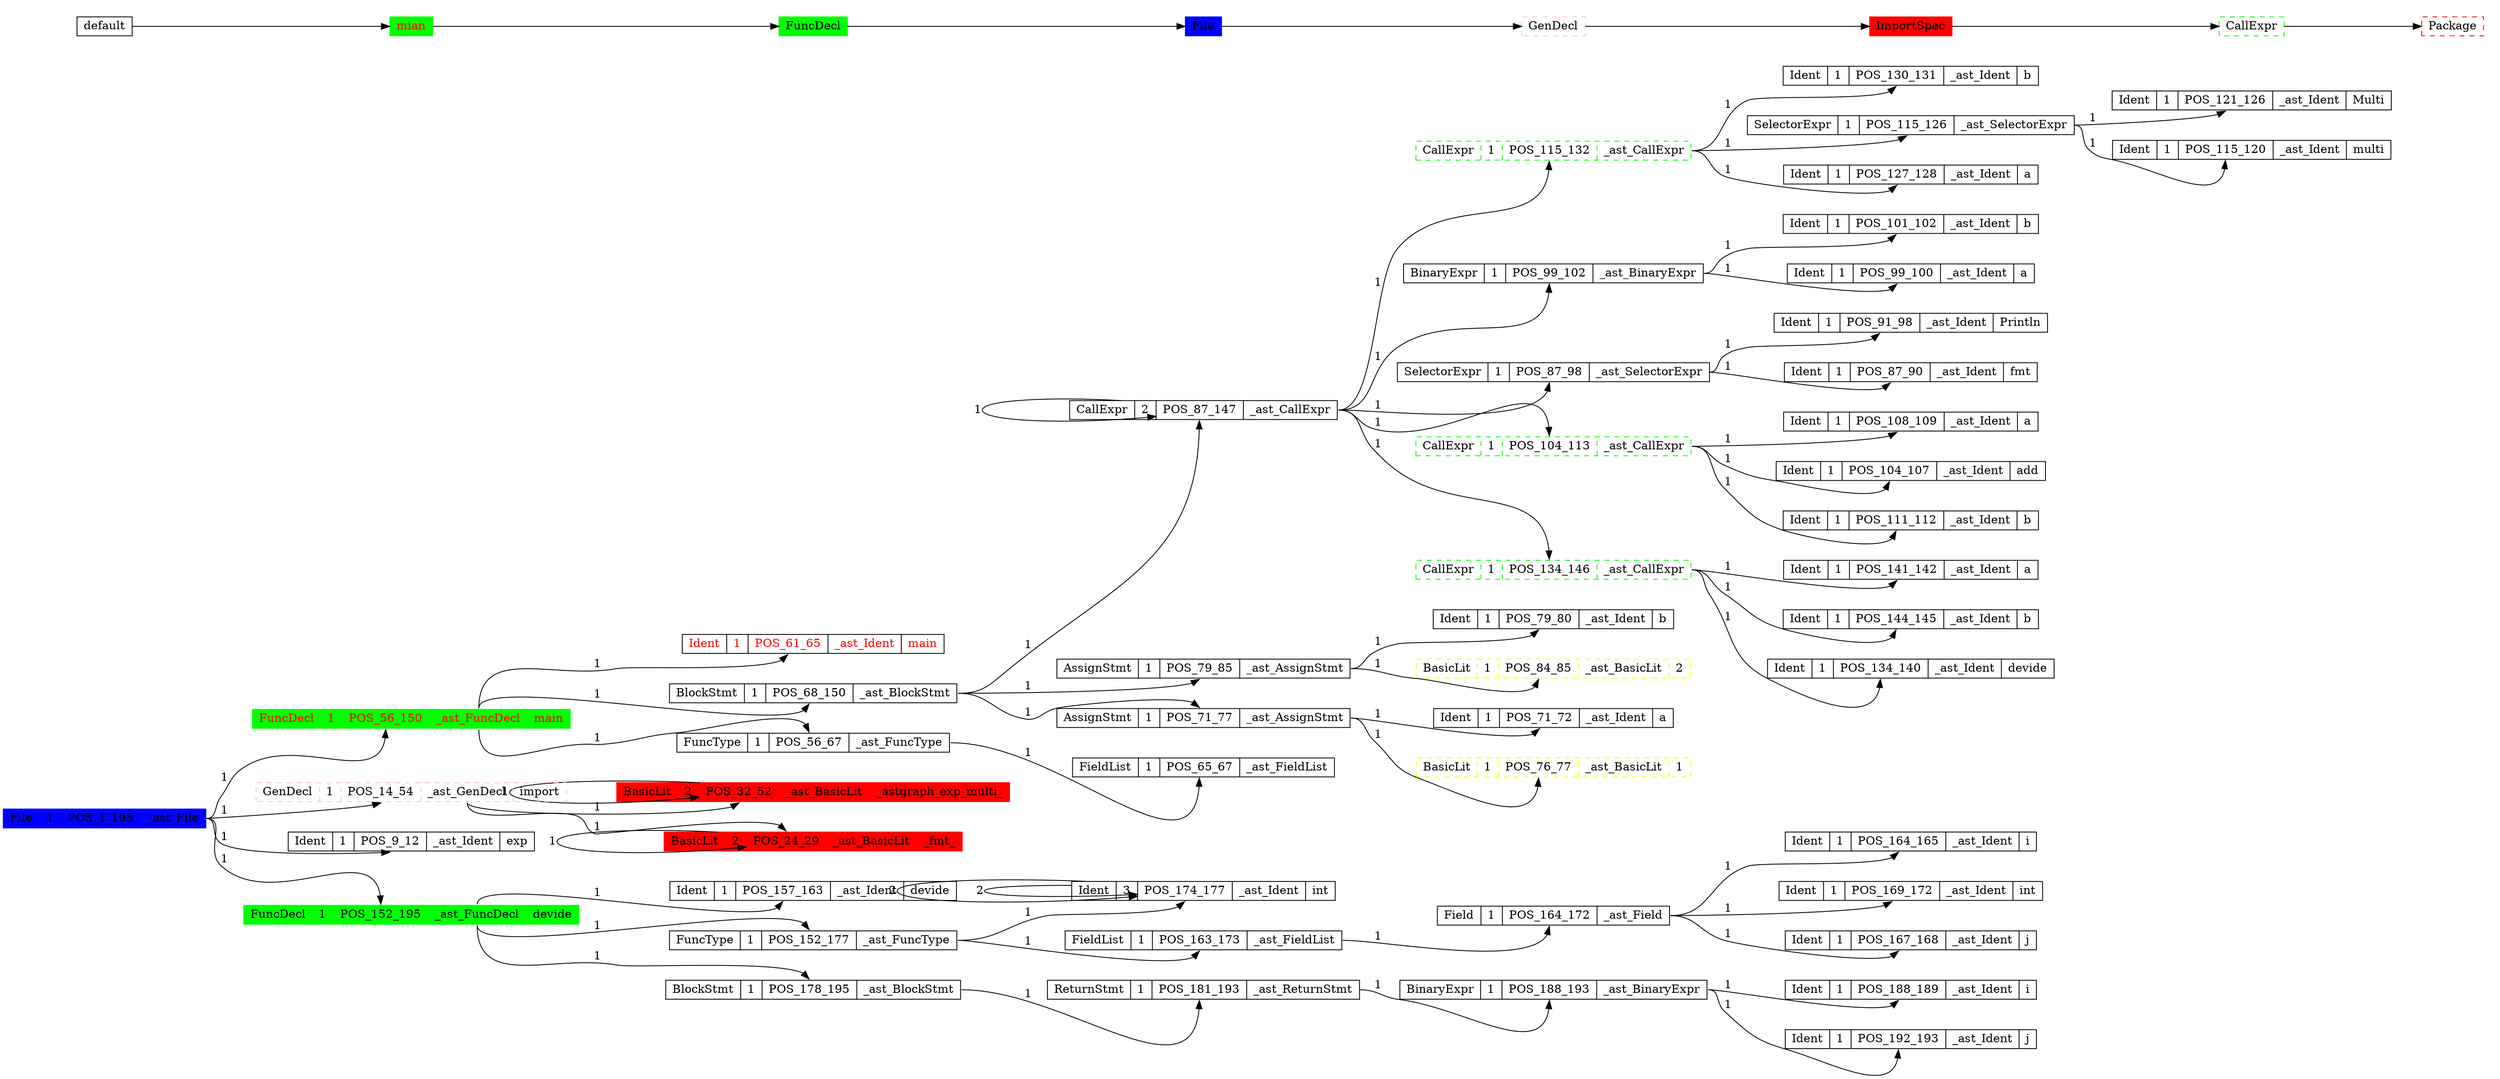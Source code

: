 digraph g {
    nodesep = .5;
    rankdir = LR;    //指定绘图的方向 (LR从左到右绘制)
   	node[shape=record, width=.1, height=.1,color=black,style=solid,fontcolor=black];
	POS_157_163[label="{<Ident> Ident  |<count> 1  |<POS_157_163> POS_157_163 |<_ast_Ident> _ast_Ident |<devide> devide }"];
	node[shape=record, width=.1, height=.1,color=black,style=solid,fontcolor=black];
	POS_164_165[label="{<Ident> Ident  |<count> 1  |<POS_164_165> POS_164_165 |<_ast_Ident> _ast_Ident |<i> i }"];
	node[shape=record, width=.1, height=.1,color=black,style=solid,fontcolor=black];
	POS_121_126[label="{<Ident> Ident  |<count> 1  |<POS_121_126> POS_121_126 |<_ast_Ident> _ast_Ident |<Multi> Multi }"];
	node[shape=record, width=.1, height=.1,color=black,style=solid,fontcolor=black];
	POS_101_102[label="{<Ident> Ident  |<count> 1  |<POS_101_102> POS_101_102 |<_ast_Ident> _ast_Ident |<b> b }"];
	node[shape=record, width=.1, height=.1,color=black,style=solid,fontcolor=black];
	POS_141_142[label="{<Ident> Ident  |<count> 1  |<POS_141_142> POS_141_142 |<_ast_Ident> _ast_Ident |<a> a }"];
	node[shape=record, width=.1, height=.1,color=black,style=solid,fontcolor=black];
	POS_174_177[label="{<Field> Field  |<count> 3  |<POS_174_177> POS_174_177 |<_ast_Field> _ast_Field }"];
	node[shape=record, width=.1, height=.1,color=black,style=solid,fontcolor=black];
	POS_181_193[label="{<ReturnStmt> ReturnStmt  |<count> 1  |<POS_181_193> POS_181_193 |<_ast_ReturnStmt> _ast_ReturnStmt }"];
	node[shape=record, width=.1, height=.1,color=black,style=solid,fontcolor=black];
	POS_188_193[label="{<BinaryExpr> BinaryExpr  |<count> 1  |<POS_188_193> POS_188_193 |<_ast_BinaryExpr> _ast_BinaryExpr }"];
	node[shape=record, width=.1, height=.1,color=red,style=filled,fontcolor=black];
	POS_32_52[label="{<ImportSpec> ImportSpec  |<count> 2  |<POS_32_52> POS_32_52 |<_ast_ImportSpec> _ast_ImportSpec |<nil> nil |<_astgraph_exp_multi_> _astgraph_exp_multi_ }"];
	node[shape=record, width=.1, height=.1,color=black,style=solid,fontcolor=black];
	POS_87_147[label="{<ExprStmt> ExprStmt  |<count> 2  |<POS_87_147> POS_87_147 |<_ast_ExprStmt> _ast_ExprStmt }"];
	node[shape=record, width=.1, height=.1,color=black,style=solid,fontcolor=black];
	POS_99_100[label="{<Ident> Ident  |<count> 1  |<POS_99_100> POS_99_100 |<_ast_Ident> _ast_Ident |<a> a }"];
	node[shape=record, width=.1, height=.1,color=black,style=solid,fontcolor=black];
	POS_144_145[label="{<Ident> Ident  |<count> 1  |<POS_144_145> POS_144_145 |<_ast_Ident> _ast_Ident |<b> b }"];
	node[shape=record, width=.1, height=.1,color=black,style=solid,fontcolor=black];
	POS_174_177[label="{<FieldList> FieldList  |<count> 3  |<POS_174_177> POS_174_177 |<_ast_FieldList> _ast_FieldList }"];
	node[shape=record, width=.1, height=.1,color=black,style=solid,fontcolor=black];
	POS_108_109[label="{<Ident> Ident  |<count> 1  |<POS_108_109> POS_108_109 |<_ast_Ident> _ast_Ident |<a> a }"];
	node[shape=record, width=.1, height=.1,color=black,style=solid,fontcolor=black];
	POS_115_120[label="{<Ident> Ident  |<count> 1  |<POS_115_120> POS_115_120 |<_ast_Ident> _ast_Ident |<multi> multi }"];
	node[shape=record, width=.1, height=.1,color=black,style=solid,fontcolor=black];
	POS_169_172[label="{<Ident> Ident  |<count> 1  |<POS_169_172> POS_169_172 |<_ast_Ident> _ast_Ident |<int> int }"];
	node[shape=record, width=.1, height=.1,color=black,style=solid,fontcolor=black];
	POS_188_189[label="{<Ident> Ident  |<count> 1  |<POS_188_189> POS_188_189 |<_ast_Ident> _ast_Ident |<i> i }"];
	node[shape=record, width=.1, height=.1,color=black,style=solid,fontcolor=black];
	POS_104_107[label="{<Ident> Ident  |<count> 1  |<POS_104_107> POS_104_107 |<_ast_Ident> _ast_Ident |<add> add }"];
	node[shape=record, width=.1, height=.1,color=black,style=solid,fontcolor=black];
	POS_134_140[label="{<Ident> Ident  |<count> 1  |<POS_134_140> POS_134_140 |<_ast_Ident> _ast_Ident |<devide> devide }"];
	node[shape=record, width=.1, height=.1,color=black,style=solid,fontcolor=black];
	POS_79_80[label="{<Ident> Ident  |<count> 1  |<POS_79_80> POS_79_80 |<_ast_Ident> _ast_Ident |<b> b }"];
	node[shape=record, width=.1, height=.1,color=black,style=solid,fontcolor=black];
	POS_130_131[label="{<Ident> Ident  |<count> 1  |<POS_130_131> POS_130_131 |<_ast_Ident> _ast_Ident |<b> b }"];
	node[shape=record, width=.1, height=.1,color=green,style=filled,fontcolor=red];
	POS_56_150[label="{<FuncDecl> FuncDecl  |<count> 1  |<POS_56_150> POS_56_150 |<_ast_FuncDecl> _ast_FuncDecl |<main> main  }"];
	node[shape=record, width=.1, height=.1,color=yellow,style=dashed];
	POS_32_52[label="{<BasicLit> BasicLit  |<count> 2  |<POS_32_52> POS_32_52 |<_ast_BasicLit> _ast_BasicLit |<_astgraph_exp_multi_> _astgraph_exp_multi_ }"];
	node[shape=record, width=.1, height=.1,color=black,style=solid,fontcolor=black];
	POS_79_85[label="{<AssignStmt> AssignStmt  |<count> 1  |<POS_79_85> POS_79_85 |<_ast_AssignStmt> _ast_AssignStmt }"];
	node[shape=record, width=.1, height=.1,color=green,style=dashed];
	POS_115_132[label="{<CallExpr> CallExpr  |<count> 1  |<POS_115_132> POS_115_132 |<_ast_CallExpr> _ast_CallExpr }"];
	node[shape=record, width=.1, height=.1,color=black,style=solid,fontcolor=black];
	POS_115_126[label="{<SelectorExpr> SelectorExpr  |<count> 1  |<POS_115_126> POS_115_126 |<_ast_SelectorExpr> _ast_SelectorExpr }"];
	node[shape=record, width=.1, height=.1,color=pink,style=dashed];
	POS_14_54[label="{<GenDecl> GenDecl  |<count> 1  |<POS_14_54> POS_14_54 |<_ast_GenDecl> _ast_GenDecl |<import> import }"];
	node[shape=record, width=.1, height=.1,color=green,style=dashed];
	POS_87_147[label="{<CallExpr> CallExpr  |<count> 2  |<POS_87_147> POS_87_147 |<_ast_CallExpr> _ast_CallExpr }"];
	node[shape=record, width=.1, height=.1,color=black,style=solid,fontcolor=black];
	POS_127_128[label="{<Ident> Ident  |<count> 1  |<POS_127_128> POS_127_128 |<_ast_Ident> _ast_Ident |<a> a }"];
	node[shape=record, width=.1, height=.1,color=black,style=solid,fontcolor=black];
	POS_9_12[label="{<Ident> Ident  |<count> 1  |<POS_9_12> POS_9_12 |<_ast_Ident> _ast_Ident |<exp> exp }"];
	node[shape=record, width=.1, height=.1,color=black,style=solid,fontcolor=black];
	POS_65_67[label="{<FieldList> FieldList  |<count> 1  |<POS_65_67> POS_65_67 |<_ast_FieldList> _ast_FieldList }"];
	node[shape=record, width=.1, height=.1,color=black,style=solid,fontcolor=black];
	POS_91_98[label="{<Ident> Ident  |<count> 1  |<POS_91_98> POS_91_98 |<_ast_Ident> _ast_Ident |<Println> Println }"];
	node[shape=record, width=.1, height=.1,color=black,style=solid,fontcolor=black];
	POS_167_168[label="{<Ident> Ident  |<count> 1  |<POS_167_168> POS_167_168 |<_ast_Ident> _ast_Ident |<j> j }"];
	node[shape=record, width=.1, height=.1,color=black,style=solid,fontcolor=red];
	POS_61_65[label="{<Ident> Ident  |<count> 1  |<POS_61_65> POS_61_65 |<_ast_Ident> _ast_Ident |<main> main }"];
	node[shape=record, width=.1, height=.1,color=red,style=filled,fontcolor=black];
	POS_24_29[label="{<ImportSpec> ImportSpec  |<count> 2  |<POS_24_29> POS_24_29 |<_ast_ImportSpec> _ast_ImportSpec |<nil> nil |<_fmt_> _fmt_ }"];
	node[shape=record, width=.1, height=.1,color=yellow,style=dashed];
	POS_84_85[label="{<BasicLit> BasicLit  |<count> 1  |<POS_84_85> POS_84_85 |<_ast_BasicLit> _ast_BasicLit |<2> 2 }"];
	node[shape=record, width=.1, height=.1,color=black,style=solid,fontcolor=black];
	POS_152_177[label="{<FuncType> FuncType  |<count> 1  |<POS_152_177> POS_152_177 |<_ast_FuncType> _ast_FuncType }"];
	node[shape=record, width=.1, height=.1,color=blue,style=filled];
	POS_1_195[label="{<File> File  |<count> 1  |<POS_1_195> POS_1_195 |<_ast_File> _ast_File }"];
	node[shape=record, width=.1, height=.1,color=black,style=solid,fontcolor=black];
	POS_68_150[label="{<BlockStmt> BlockStmt  |<count> 1  |<POS_68_150> POS_68_150 |<_ast_BlockStmt> _ast_BlockStmt }"];
	node[shape=record, width=.1, height=.1,color=black,style=solid,fontcolor=black];
	POS_164_172[label="{<Field> Field  |<count> 1  |<POS_164_172> POS_164_172 |<_ast_Field> _ast_Field }"];
	node[shape=record, width=.1, height=.1,color=black,style=solid,fontcolor=black];
	POS_56_67[label="{<FuncType> FuncType  |<count> 1  |<POS_56_67> POS_56_67 |<_ast_FuncType> _ast_FuncType }"];
	node[shape=record, width=.1, height=.1,color=black,style=solid,fontcolor=black];
	POS_87_90[label="{<Ident> Ident  |<count> 1  |<POS_87_90> POS_87_90 |<_ast_Ident> _ast_Ident |<fmt> fmt }"];
	node[shape=record, width=.1, height=.1,color=black,style=solid,fontcolor=black];
	POS_111_112[label="{<Ident> Ident  |<count> 1  |<POS_111_112> POS_111_112 |<_ast_Ident> _ast_Ident |<b> b }"];
	node[shape=record, width=.1, height=.1,color=black,style=solid,fontcolor=black];
	POS_163_173[label="{<FieldList> FieldList  |<count> 1  |<POS_163_173> POS_163_173 |<_ast_FieldList> _ast_FieldList }"];
	node[shape=record, width=.1, height=.1,color=black,style=solid,fontcolor=black];
	POS_71_72[label="{<Ident> Ident  |<count> 1  |<POS_71_72> POS_71_72 |<_ast_Ident> _ast_Ident |<a> a }"];
	node[shape=record, width=.1, height=.1,color=black,style=solid,fontcolor=black];
	POS_99_102[label="{<BinaryExpr> BinaryExpr  |<count> 1  |<POS_99_102> POS_99_102 |<_ast_BinaryExpr> _ast_BinaryExpr }"];
	node[shape=record, width=.1, height=.1,color=black,style=solid,fontcolor=black];
	POS_174_177[label="{<Ident> Ident  |<count> 3  |<POS_174_177> POS_174_177 |<_ast_Ident> _ast_Ident |<int> int }"];
	node[shape=record, width=.1, height=.1,color=black,style=solid,fontcolor=black];
	POS_192_193[label="{<Ident> Ident  |<count> 1  |<POS_192_193> POS_192_193 |<_ast_Ident> _ast_Ident |<j> j }"];
	node[shape=record, width=.1, height=.1,color=yellow,style=dashed];
	POS_24_29[label="{<BasicLit> BasicLit  |<count> 2  |<POS_24_29> POS_24_29 |<_ast_BasicLit> _ast_BasicLit |<_fmt_> _fmt_ }"];
	node[shape=record, width=.1, height=.1,color=black,style=solid,fontcolor=black];
	POS_87_98[label="{<SelectorExpr> SelectorExpr  |<count> 1  |<POS_87_98> POS_87_98 |<_ast_SelectorExpr> _ast_SelectorExpr }"];
	node[shape=record, width=.1, height=.1,color=black,style=solid,fontcolor=black];
	POS_178_195[label="{<BlockStmt> BlockStmt  |<count> 1  |<POS_178_195> POS_178_195 |<_ast_BlockStmt> _ast_BlockStmt }"];
	node[shape=record, width=.1, height=.1,color=yellow,style=dashed];
	POS_76_77[label="{<BasicLit> BasicLit  |<count> 1  |<POS_76_77> POS_76_77 |<_ast_BasicLit> _ast_BasicLit |<1> 1 }"];
	node[shape=record, width=.1, height=.1,color=green,style=dashed];
	POS_104_113[label="{<CallExpr> CallExpr  |<count> 1  |<POS_104_113> POS_104_113 |<_ast_CallExpr> _ast_CallExpr }"];
	node[shape=record, width=.1, height=.1,color=black,style=solid,fontcolor=black];
	POS_71_77[label="{<AssignStmt> AssignStmt  |<count> 1  |<POS_71_77> POS_71_77 |<_ast_AssignStmt> _ast_AssignStmt }"];
	node[shape=record, width=.1, height=.1,color=green,style=filled];
	POS_152_195[label="{<FuncDecl> FuncDecl  |<count> 1  |<POS_152_195> POS_152_195 |<_ast_FuncDecl> _ast_FuncDecl |<devide> devide }"];
	node[shape=record, width=.1, height=.1,color=green,style=dashed];
	POS_134_146[label="{<CallExpr> CallExpr  |<count> 1  |<POS_134_146> POS_134_146 |<_ast_CallExpr> _ast_CallExpr }"];
	POS_104_113:_ast_CallExpr -> POS_108_109: POS_108_109 [label= 1 ];
	POS_115_132:_ast_CallExpr -> POS_127_128: POS_127_128 [label= 1 ];
	POS_87_147:_ast_CallExpr -> POS_134_146: POS_134_146 [label= 1 ];
	POS_87_147:_ast_ExprStmt -> POS_87_147: POS_87_147 [label= 1 ];
	POS_1_195:_ast_File -> POS_56_150: POS_56_150 [label= 1 ];
	POS_163_173:_ast_FieldList -> POS_164_172: POS_164_172 [label= 1 ];
	POS_1_195:_ast_File -> POS_14_54: POS_14_54 [label= 1 ];
	POS_79_85:_ast_AssignStmt -> POS_84_85: POS_84_85 [label= 1 ];
	POS_188_193:_ast_BinaryExpr -> POS_192_193: POS_192_193 [label= 1 ];
	POS_71_77:_ast_AssignStmt -> POS_76_77: POS_76_77 [label= 1 ];
	POS_1_195:_ast_File -> POS_152_195: POS_152_195 [label= 1 ];
	POS_164_172:_ast_Field -> POS_164_165: POS_164_165 [label= 1 ];
	POS_164_172:_ast_Field -> POS_167_168: POS_167_168 [label= 1 ];
	POS_181_193:_ast_ReturnStmt -> POS_188_193: POS_188_193 [label= 1 ];
	POS_134_146:_ast_CallExpr -> POS_141_142: POS_141_142 [label= 1 ];
	POS_152_177:_ast_FuncType -> POS_174_177: POS_174_177 [label= 1 ];
	POS_87_98:_ast_SelectorExpr -> POS_91_98: POS_91_98 [label= 1 ];
	POS_87_147:_ast_CallExpr -> POS_99_102: POS_99_102 [label= 1 ];
	POS_32_52:_ast_ImportSpec -> POS_32_52: POS_32_52 [label= 1 ];
	POS_56_150:_ast_FuncDecl -> POS_56_67: POS_56_67 [label= 1 ];
	POS_104_113:_ast_CallExpr -> POS_104_107: POS_104_107 [label= 1 ];
	POS_115_132:_ast_CallExpr -> POS_115_126: POS_115_126 [label= 1 ];
	POS_87_147:_ast_CallExpr -> POS_104_113: POS_104_113 [label= 1 ];
	POS_68_150:_ast_BlockStmt -> POS_87_147: POS_87_147 [label= 1 ];
	POS_68_150:_ast_BlockStmt -> POS_71_77: POS_71_77 [label= 1 ];
	POS_99_102:_ast_BinaryExpr -> POS_101_102: POS_101_102 [label= 1 ];
	POS_152_195:_ast_FuncDecl -> POS_157_163: POS_157_163 [label= 1 ];
	POS_164_172:_ast_Field -> POS_169_172: POS_169_172 [label= 1 ];
	POS_1_195:_ast_File -> POS_9_12: POS_9_12 [label= 1 ];
	POS_87_98:_ast_SelectorExpr -> POS_87_90: POS_87_90 [label= 1 ];
	POS_56_67:_ast_FuncType -> POS_65_67: POS_65_67 [label= 1 ];
	POS_188_193:_ast_BinaryExpr -> POS_188_189: POS_188_189 [label= 1 ];
	POS_115_126:_ast_SelectorExpr -> POS_115_120: POS_115_120 [label= 1 ];
	POS_71_77:_ast_AssignStmt -> POS_71_72: POS_71_72 [label= 1 ];
	POS_174_177:_ast_FieldList -> POS_174_177: POS_174_177 [label= 2 ];
	POS_134_146:_ast_CallExpr -> POS_144_145: POS_144_145 [label= 1 ];
	POS_56_150:_ast_FuncDecl -> POS_68_150: POS_68_150 [label= 1 ];
	POS_56_150:_ast_FuncDecl -> POS_61_65: POS_61_65 [label= 1 ];
	POS_115_132:_ast_CallExpr -> POS_130_131: POS_130_131 [label= 1 ];
	POS_152_195:_ast_FuncDecl -> POS_152_177: POS_152_177 [label= 1 ];
	POS_152_195:_ast_FuncDecl -> POS_178_195: POS_178_195 [label= 1 ];
	POS_79_85:_ast_AssignStmt -> POS_79_80: POS_79_80 [label= 1 ];
	POS_115_126:_ast_SelectorExpr -> POS_121_126: POS_121_126 [label= 1 ];
	POS_99_102:_ast_BinaryExpr -> POS_99_100: POS_99_100 [label= 1 ];
	POS_104_113:_ast_CallExpr -> POS_111_112: POS_111_112 [label= 1 ];
	POS_134_146:_ast_CallExpr -> POS_134_140: POS_134_140 [label= 1 ];
	POS_174_177:_ast_Field -> POS_174_177: POS_174_177 [label= 2 ];
	POS_14_54:_ast_GenDecl -> POS_24_29: POS_24_29 [label= 1 ];
	POS_14_54:_ast_GenDecl -> POS_32_52: POS_32_52 [label= 1 ];
	POS_152_177:_ast_FuncType -> POS_163_173: POS_163_173 [label= 1 ];
	POS_178_195:_ast_BlockStmt -> POS_181_193: POS_181_193 [label= 1 ];
	POS_68_150:_ast_BlockStmt -> POS_79_85: POS_79_85 [label= 1 ];
	POS_87_147:_ast_CallExpr -> POS_115_132: POS_115_132 [label= 1 ];
	POS_24_29:_ast_ImportSpec -> POS_24_29: POS_24_29 [label= 1 ];
	POS_87_147:_ast_CallExpr -> POS_87_98: POS_87_98 [label= 1 ];
	subgraph clustera { 
	style=invis;
	rank=same;
	rankdir=LR;
	node[shape=record, width=.1, height=.1,color=black,style=solid,fontcolor=black];
	default[label="{<default>default}",color=black,style=solid,fontcolor=black ];
	main[label="{<main>mian}", color=green,style=filled,fontcolor=red  ];
	FuncDecl[label="{<FuncDecl>FuncDecl}", color=green,style=filled ];
 	File[label="{<File>File}", color=blue,style=filled ];
	ImportSpec[label="{<ImportSpec>ImportSpec}", color=red,style=filled,fontcolor=black ];
 	CallExpr[label="{<CallExpr>CallExpr}", color=green,style=dashed ];
	Package[label="{<Package>Package}", color=red,style=dashed ];
 	GenDecl[label="{<GenDecl>GenDecl}", color=pink,style=dashed];
	default -> main -> FuncDecl -> File -> GenDecl -> ImportSpec -> CallExpr -> Package;
	}

}